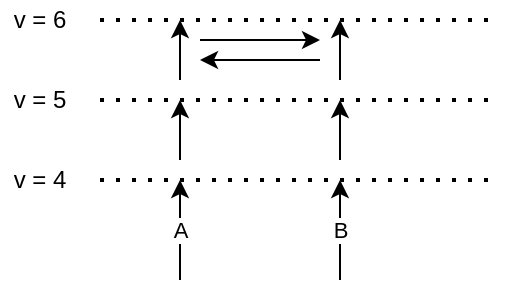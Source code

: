 <mxfile version="14.2.7" type="github">
  <diagram id="KpI2TZ93Mhki5N9Y8m_R" name="Page-1">
    <mxGraphModel dx="1298" dy="731" grid="1" gridSize="10" guides="1" tooltips="1" connect="1" arrows="1" fold="1" page="1" pageScale="1" pageWidth="827" pageHeight="1169" math="0" shadow="0">
      <root>
        <mxCell id="0" />
        <mxCell id="1" parent="0" />
        <mxCell id="jE3DtetazI1MEbjfcCzn-1" value="" style="endArrow=none;dashed=1;html=1;dashPattern=1 3;strokeWidth=2;" edge="1" parent="1">
          <mxGeometry width="50" height="50" relative="1" as="geometry">
            <mxPoint x="240" y="400" as="sourcePoint" />
            <mxPoint x="440" y="400" as="targetPoint" />
          </mxGeometry>
        </mxCell>
        <mxCell id="jE3DtetazI1MEbjfcCzn-2" value="" style="endArrow=none;dashed=1;html=1;dashPattern=1 3;strokeWidth=2;" edge="1" parent="1">
          <mxGeometry width="50" height="50" relative="1" as="geometry">
            <mxPoint x="240" y="360" as="sourcePoint" />
            <mxPoint x="440" y="360" as="targetPoint" />
          </mxGeometry>
        </mxCell>
        <mxCell id="jE3DtetazI1MEbjfcCzn-3" value="" style="endArrow=none;dashed=1;html=1;dashPattern=1 3;strokeWidth=2;" edge="1" parent="1">
          <mxGeometry width="50" height="50" relative="1" as="geometry">
            <mxPoint x="240" y="320" as="sourcePoint" />
            <mxPoint x="440" y="320" as="targetPoint" />
          </mxGeometry>
        </mxCell>
        <mxCell id="jE3DtetazI1MEbjfcCzn-4" value="v = 4" style="text;html=1;strokeColor=none;fillColor=none;align=center;verticalAlign=middle;whiteSpace=wrap;rounded=0;" vertex="1" parent="1">
          <mxGeometry x="190" y="390" width="40" height="20" as="geometry" />
        </mxCell>
        <mxCell id="jE3DtetazI1MEbjfcCzn-5" value="v = 5" style="text;html=1;strokeColor=none;fillColor=none;align=center;verticalAlign=middle;whiteSpace=wrap;rounded=0;" vertex="1" parent="1">
          <mxGeometry x="190" y="350" width="40" height="20" as="geometry" />
        </mxCell>
        <mxCell id="jE3DtetazI1MEbjfcCzn-6" value="v = 6" style="text;html=1;strokeColor=none;fillColor=none;align=center;verticalAlign=middle;whiteSpace=wrap;rounded=0;" vertex="1" parent="1">
          <mxGeometry x="190" y="310" width="40" height="20" as="geometry" />
        </mxCell>
        <mxCell id="jE3DtetazI1MEbjfcCzn-7" value="" style="endArrow=classic;html=1;" edge="1" parent="1">
          <mxGeometry relative="1" as="geometry">
            <mxPoint x="280" y="450" as="sourcePoint" />
            <mxPoint x="280" y="400" as="targetPoint" />
          </mxGeometry>
        </mxCell>
        <mxCell id="jE3DtetazI1MEbjfcCzn-8" value="A" style="edgeLabel;resizable=0;html=1;align=center;verticalAlign=middle;" connectable="0" vertex="1" parent="jE3DtetazI1MEbjfcCzn-7">
          <mxGeometry relative="1" as="geometry" />
        </mxCell>
        <mxCell id="jE3DtetazI1MEbjfcCzn-9" value="" style="endArrow=classic;html=1;" edge="1" parent="1">
          <mxGeometry relative="1" as="geometry">
            <mxPoint x="360" y="450" as="sourcePoint" />
            <mxPoint x="360" y="400" as="targetPoint" />
          </mxGeometry>
        </mxCell>
        <mxCell id="jE3DtetazI1MEbjfcCzn-10" value="B" style="edgeLabel;resizable=0;html=1;align=center;verticalAlign=middle;" connectable="0" vertex="1" parent="jE3DtetazI1MEbjfcCzn-9">
          <mxGeometry relative="1" as="geometry" />
        </mxCell>
        <mxCell id="jE3DtetazI1MEbjfcCzn-11" value="" style="endArrow=classic;html=1;" edge="1" parent="1">
          <mxGeometry relative="1" as="geometry">
            <mxPoint x="280" y="390" as="sourcePoint" />
            <mxPoint x="280" y="360" as="targetPoint" />
          </mxGeometry>
        </mxCell>
        <mxCell id="jE3DtetazI1MEbjfcCzn-13" value="" style="endArrow=classic;html=1;" edge="1" parent="1">
          <mxGeometry relative="1" as="geometry">
            <mxPoint x="360" y="390" as="sourcePoint" />
            <mxPoint x="360" y="360" as="targetPoint" />
          </mxGeometry>
        </mxCell>
        <mxCell id="jE3DtetazI1MEbjfcCzn-16" value="" style="group" vertex="1" connectable="0" parent="1">
          <mxGeometry x="290" y="330" width="60" height="10" as="geometry" />
        </mxCell>
        <mxCell id="jE3DtetazI1MEbjfcCzn-14" value="" style="endArrow=classic;html=1;" edge="1" parent="jE3DtetazI1MEbjfcCzn-16">
          <mxGeometry width="50" height="50" relative="1" as="geometry">
            <mxPoint as="sourcePoint" />
            <mxPoint x="60" as="targetPoint" />
          </mxGeometry>
        </mxCell>
        <mxCell id="jE3DtetazI1MEbjfcCzn-15" value="" style="endArrow=none;html=1;endFill=0;startArrow=classic;startFill=1;" edge="1" parent="jE3DtetazI1MEbjfcCzn-16">
          <mxGeometry width="50" height="50" relative="1" as="geometry">
            <mxPoint y="10" as="sourcePoint" />
            <mxPoint x="60" y="10" as="targetPoint" />
            <Array as="points">
              <mxPoint x="22.5" y="10" />
            </Array>
          </mxGeometry>
        </mxCell>
        <mxCell id="jE3DtetazI1MEbjfcCzn-17" value="" style="endArrow=classic;html=1;" edge="1" parent="1">
          <mxGeometry relative="1" as="geometry">
            <mxPoint x="360" y="350" as="sourcePoint" />
            <mxPoint x="360" y="320" as="targetPoint" />
          </mxGeometry>
        </mxCell>
        <mxCell id="jE3DtetazI1MEbjfcCzn-18" value="" style="endArrow=classic;html=1;" edge="1" parent="1">
          <mxGeometry relative="1" as="geometry">
            <mxPoint x="280" y="350" as="sourcePoint" />
            <mxPoint x="280" y="320" as="targetPoint" />
          </mxGeometry>
        </mxCell>
      </root>
    </mxGraphModel>
  </diagram>
</mxfile>
